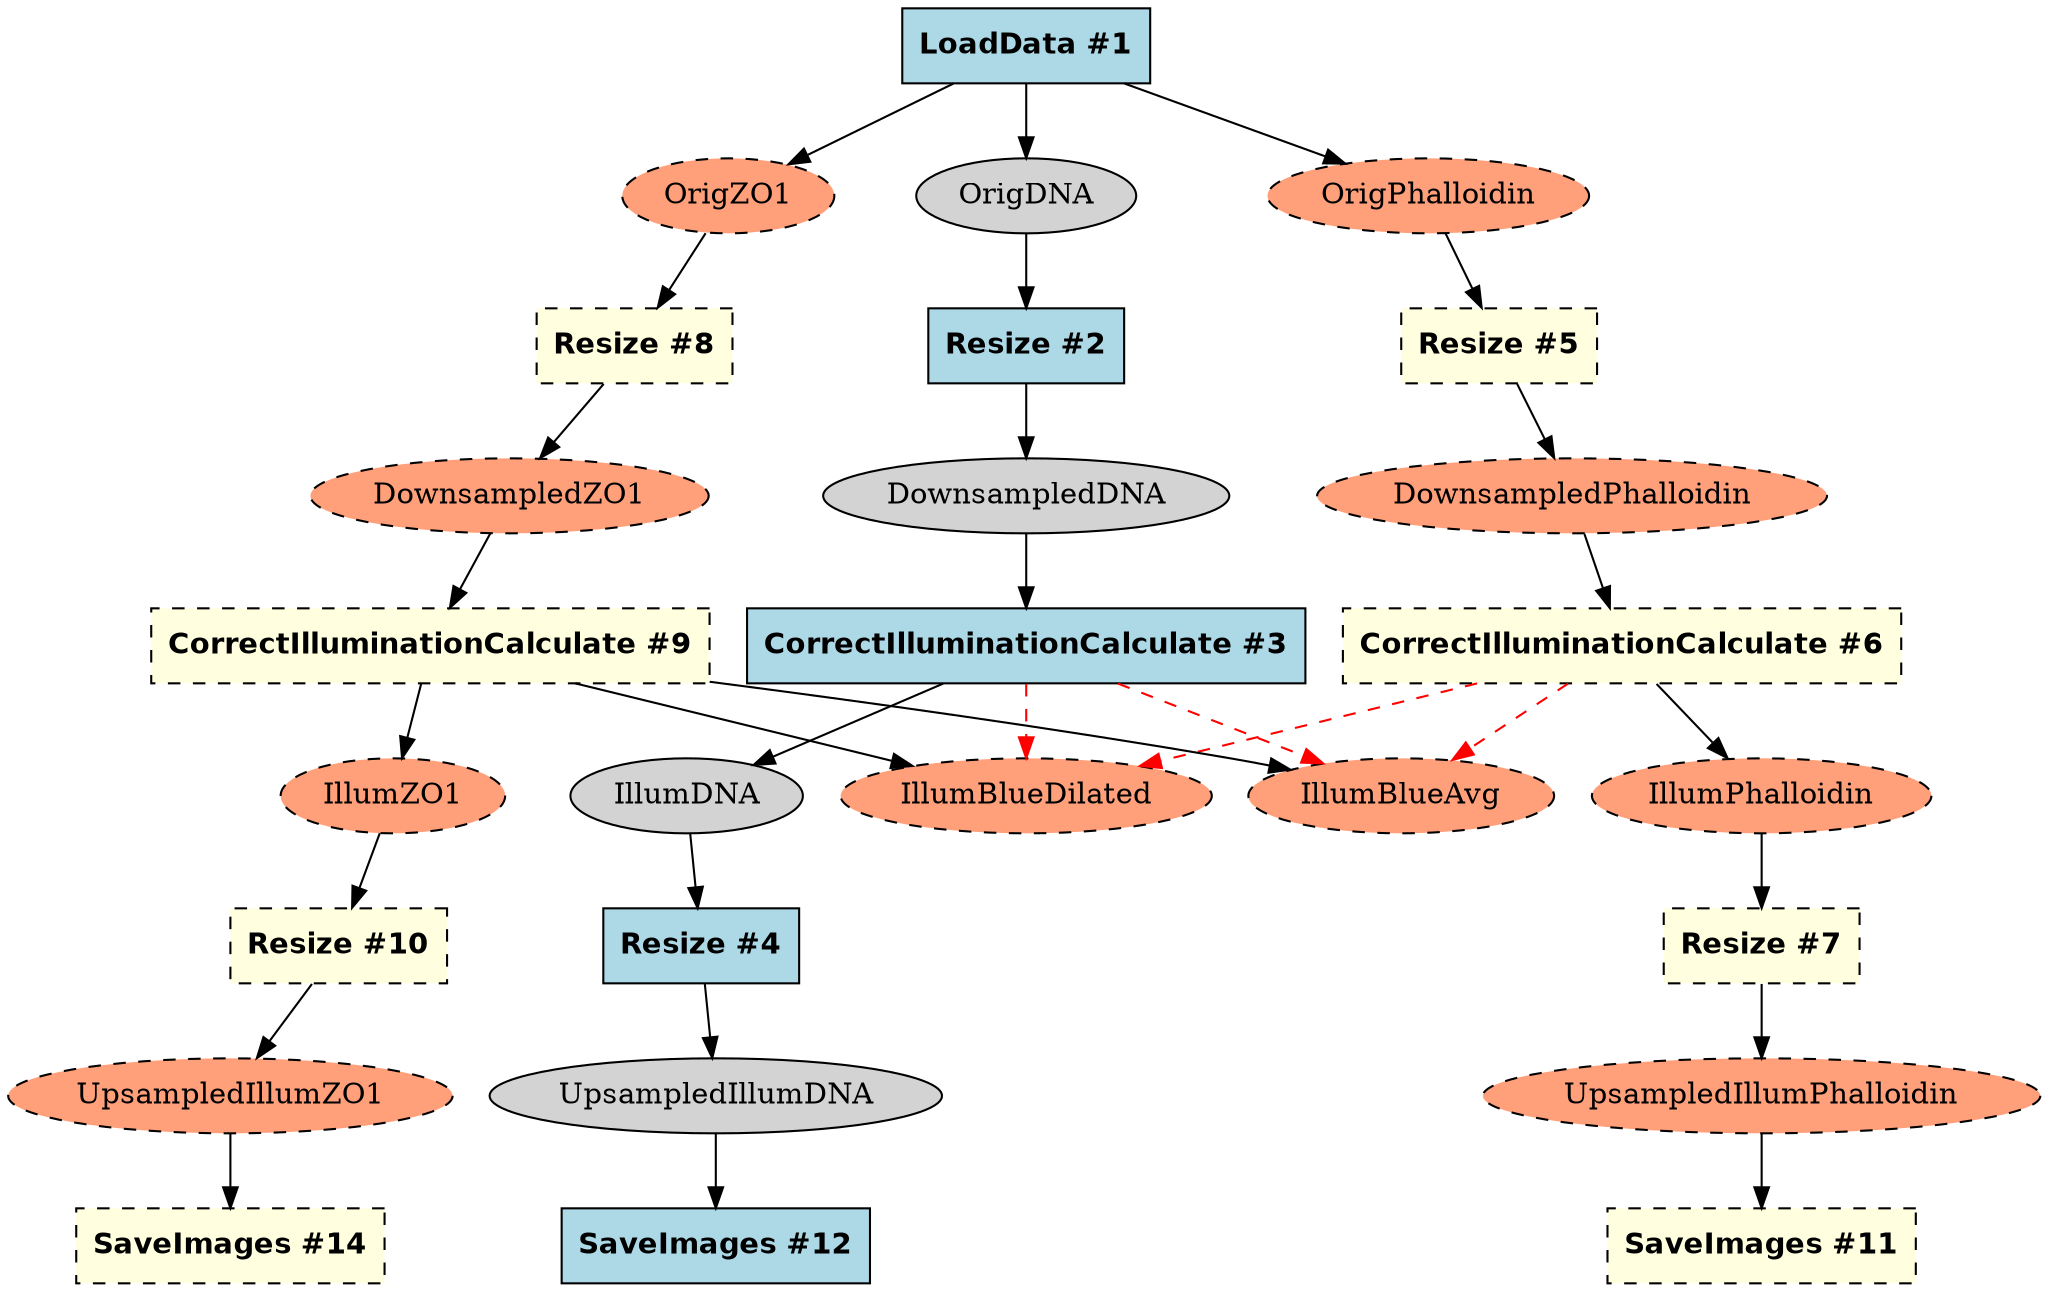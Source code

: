 strict digraph {
CorrectIlluminationCalculate_2ab137a7 [type=module, label="CorrectIlluminationCalculate #6", module_name=CorrectIlluminationCalculate, module_num=6, original_num=6, stable_id="CorrectIlluminationCalculate_2ab137a7", enabled=True, filtered=True, shape=box, style="filled,dashed", fontname="Helvetica-Bold", fillcolor=lightyellow];
CorrectIlluminationCalculate_cd0871b [type=module, label="CorrectIlluminationCalculate #9", module_name=CorrectIlluminationCalculate, module_num=9, original_num=9, stable_id="CorrectIlluminationCalculate_cd0871b", enabled=True, filtered=True, shape=box, style="filled,dashed", fontname="Helvetica-Bold", fillcolor=lightyellow];
CorrectIlluminationCalculate_e3750f2a [type=module, label="CorrectIlluminationCalculate #3", module_name=CorrectIlluminationCalculate, module_num=3, original_num=3, stable_id="CorrectIlluminationCalculate_e3750f2a", enabled=True, shape=box, style=filled, fontname="Helvetica-Bold", fillcolor=lightblue];
LoadData_cbe5cfdf [type=module, label="LoadData #1", module_name=LoadData, module_num=1, original_num=1, stable_id="LoadData_cbe5cfdf", enabled=True, shape=box, style=filled, fontname="Helvetica-Bold", fillcolor=lightblue];
Resize_32606b38 [type=module, label="Resize #2", module_name=Resize, module_num=2, original_num=2, stable_id="Resize_32606b38", enabled=True, shape=box, style=filled, fontname="Helvetica-Bold", fillcolor=lightblue];
Resize_6f9ec43f [type=module, label="Resize #10", module_name=Resize, module_num=10, original_num=10, stable_id="Resize_6f9ec43f", enabled=True, filtered=True, shape=box, style="filled,dashed", fontname="Helvetica-Bold", fillcolor=lightyellow];
Resize_9779805 [type=module, label="Resize #5", module_name=Resize, module_num=5, original_num=5, stable_id="Resize_9779805", enabled=True, filtered=True, shape=box, style="filled,dashed", fontname="Helvetica-Bold", fillcolor=lightyellow];
Resize_a3b11500 [type=module, label="Resize #4", module_name=Resize, module_num=4, original_num=4, stable_id="Resize_a3b11500", enabled=True, shape=box, style=filled, fontname="Helvetica-Bold", fillcolor=lightblue];
Resize_b00c8387 [type=module, label="Resize #8", module_name=Resize, module_num=8, original_num=8, stable_id="Resize_b00c8387", enabled=True, filtered=True, shape=box, style="filled,dashed", fontname="Helvetica-Bold", fillcolor=lightyellow];
Resize_fd94763b [type=module, label="Resize #7", module_name=Resize, module_num=7, original_num=7, stable_id="Resize_fd94763b", enabled=True, filtered=True, shape=box, style="filled,dashed", fontname="Helvetica-Bold", fillcolor=lightyellow];
SaveImages_392621f0 [type=module, label="SaveImages #11", module_name=SaveImages, module_num=11, original_num=11, stable_id="SaveImages_392621f0", enabled=True, filtered=True, shape=box, style="filled,dashed", fontname="Helvetica-Bold", fillcolor=lightyellow];
SaveImages_46180921 [type=module, label="SaveImages #14", module_name=SaveImages, module_num=14, original_num=14, stable_id="SaveImages_46180921", enabled=True, filtered=True, shape=box, style="filled,dashed", fontname="Helvetica-Bold", fillcolor=lightyellow];
SaveImages_4cf7a938 [type=module, label="SaveImages #12", module_name=SaveImages, module_num=12, original_num=12, stable_id="SaveImages_4cf7a938", enabled=True, shape=box, style=filled, fontname="Helvetica-Bold", fillcolor=lightblue];
image__DownsampledDNA [type=image, label=DownsampledDNA, shape=ellipse, style=filled, fillcolor=lightgray];
image__DownsampledPhalloidin [type=image, label=DownsampledPhalloidin, filtered=True, shape=ellipse, style="filled,dashed", fillcolor=lightsalmon];
image__DownsampledZO1 [type=image, label=DownsampledZO1, filtered=True, shape=ellipse, style="filled,dashed", fillcolor=lightsalmon];
image__IllumBlueAvg [type=image, label=IllumBlueAvg, filtered=True, shape=ellipse, style="filled,dashed", fillcolor=lightsalmon];
image__IllumBlueDilated [type=image, label=IllumBlueDilated, filtered=True, shape=ellipse, style="filled,dashed", fillcolor=lightsalmon];
image__IllumDNA [type=image, label=IllumDNA, shape=ellipse, style=filled, fillcolor=lightgray];
image__IllumPhalloidin [type=image, label=IllumPhalloidin, filtered=True, shape=ellipse, style="filled,dashed", fillcolor=lightsalmon];
image__IllumZO1 [type=image, label=IllumZO1, filtered=True, shape=ellipse, style="filled,dashed", fillcolor=lightsalmon];
image__OrigDNA [type=image, label=OrigDNA, shape=ellipse, style=filled, fillcolor=lightgray];
image__OrigPhalloidin [type=image, label=OrigPhalloidin, filtered=True, shape=ellipse, style="filled,dashed", fillcolor=lightsalmon];
image__OrigZO1 [type=image, label=OrigZO1, filtered=True, shape=ellipse, style="filled,dashed", fillcolor=lightsalmon];
image__UpsampledIllumDNA [type=image, label=UpsampledIllumDNA, shape=ellipse, style=filled, fillcolor=lightgray];
image__UpsampledIllumPhalloidin [type=image, label=UpsampledIllumPhalloidin, filtered=True, shape=ellipse, style="filled,dashed", fillcolor=lightsalmon];
image__UpsampledIllumZO1 [type=image, label=UpsampledIllumZO1, filtered=True, shape=ellipse, style="filled,dashed", fillcolor=lightsalmon];
CorrectIlluminationCalculate_2ab137a7 -> image__IllumBlueAvg [type="image_output", filtered=True, style=dashed, color=red];
CorrectIlluminationCalculate_2ab137a7 -> image__IllumBlueDilated [type="image_output", filtered=True, style=dashed, color=red];
CorrectIlluminationCalculate_2ab137a7 -> image__IllumPhalloidin [type="image_output"];
CorrectIlluminationCalculate_cd0871b -> image__IllumBlueAvg [type="image_output"];
CorrectIlluminationCalculate_cd0871b -> image__IllumBlueDilated [type="image_output"];
CorrectIlluminationCalculate_cd0871b -> image__IllumZO1 [type="image_output"];
CorrectIlluminationCalculate_e3750f2a -> image__IllumBlueAvg [type="image_output", filtered=True, style=dashed, color=red];
CorrectIlluminationCalculate_e3750f2a -> image__IllumBlueDilated [type="image_output", filtered=True, style=dashed, color=red];
CorrectIlluminationCalculate_e3750f2a -> image__IllumDNA [type="image_output"];
LoadData_cbe5cfdf -> image__OrigDNA [type="image_output"];
LoadData_cbe5cfdf -> image__OrigPhalloidin [type="image_output"];
LoadData_cbe5cfdf -> image__OrigZO1 [type="image_output"];
Resize_32606b38 -> image__DownsampledDNA [type="image_output"];
Resize_6f9ec43f -> image__UpsampledIllumZO1 [type="image_output"];
Resize_9779805 -> image__DownsampledPhalloidin [type="image_output"];
Resize_a3b11500 -> image__UpsampledIllumDNA [type="image_output"];
Resize_b00c8387 -> image__DownsampledZO1 [type="image_output"];
Resize_fd94763b -> image__UpsampledIllumPhalloidin [type="image_output"];
image__DownsampledDNA -> CorrectIlluminationCalculate_e3750f2a [type="image_input"];
image__DownsampledPhalloidin -> CorrectIlluminationCalculate_2ab137a7 [type="image_input"];
image__DownsampledZO1 -> CorrectIlluminationCalculate_cd0871b [type="image_input"];
image__IllumDNA -> Resize_a3b11500 [type="image_input"];
image__IllumPhalloidin -> Resize_fd94763b [type="image_input"];
image__IllumZO1 -> Resize_6f9ec43f [type="image_input"];
image__OrigDNA -> Resize_32606b38 [type="image_input"];
image__OrigPhalloidin -> Resize_9779805 [type="image_input"];
image__OrigZO1 -> Resize_b00c8387 [type="image_input"];
image__UpsampledIllumDNA -> SaveImages_4cf7a938 [type="image_input"];
image__UpsampledIllumPhalloidin -> SaveImages_392621f0 [type="image_input"];
image__UpsampledIllumZO1 -> SaveImages_46180921 [type="image_input"];
}
